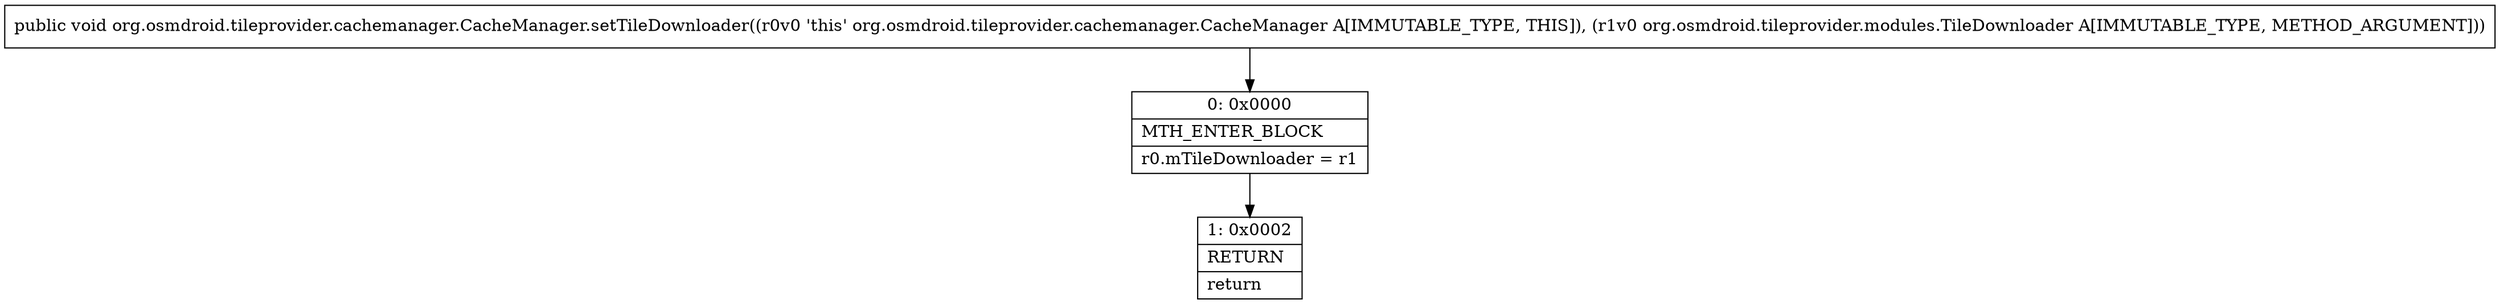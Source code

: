 digraph "CFG fororg.osmdroid.tileprovider.cachemanager.CacheManager.setTileDownloader(Lorg\/osmdroid\/tileprovider\/modules\/TileDownloader;)V" {
Node_0 [shape=record,label="{0\:\ 0x0000|MTH_ENTER_BLOCK\l|r0.mTileDownloader = r1\l}"];
Node_1 [shape=record,label="{1\:\ 0x0002|RETURN\l|return\l}"];
MethodNode[shape=record,label="{public void org.osmdroid.tileprovider.cachemanager.CacheManager.setTileDownloader((r0v0 'this' org.osmdroid.tileprovider.cachemanager.CacheManager A[IMMUTABLE_TYPE, THIS]), (r1v0 org.osmdroid.tileprovider.modules.TileDownloader A[IMMUTABLE_TYPE, METHOD_ARGUMENT])) }"];
MethodNode -> Node_0;
Node_0 -> Node_1;
}

